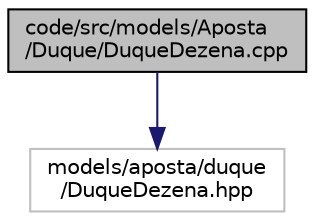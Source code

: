 digraph "code/src/models/Aposta/Duque/DuqueDezena.cpp"
{
 // LATEX_PDF_SIZE
  edge [fontname="Helvetica",fontsize="10",labelfontname="Helvetica",labelfontsize="10"];
  node [fontname="Helvetica",fontsize="10",shape=record];
  Node1 [label="code/src/models/Aposta\l/Duque/DuqueDezena.cpp",height=0.2,width=0.4,color="black", fillcolor="grey75", style="filled", fontcolor="black",tooltip=" "];
  Node1 -> Node2 [color="midnightblue",fontsize="10",style="solid",fontname="Helvetica"];
  Node2 [label="models/aposta/duque\l/DuqueDezena.hpp",height=0.2,width=0.4,color="grey75", fillcolor="white", style="filled",tooltip=" "];
}
